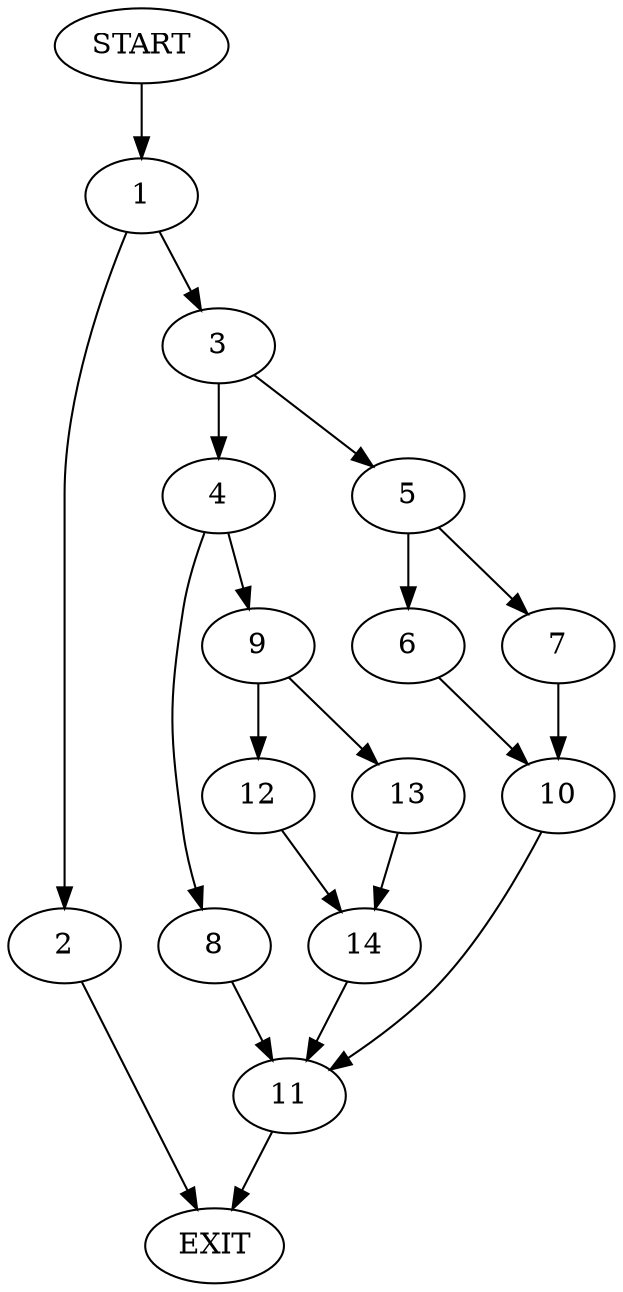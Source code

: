 digraph {
0 [label="START"]
15 [label="EXIT"]
0 -> 1
1 -> 2
1 -> 3
3 -> 4
3 -> 5
2 -> 15
5 -> 6
5 -> 7
4 -> 8
4 -> 9
6 -> 10
7 -> 10
10 -> 11
11 -> 15
8 -> 11
9 -> 12
9 -> 13
13 -> 14
12 -> 14
14 -> 11
}
